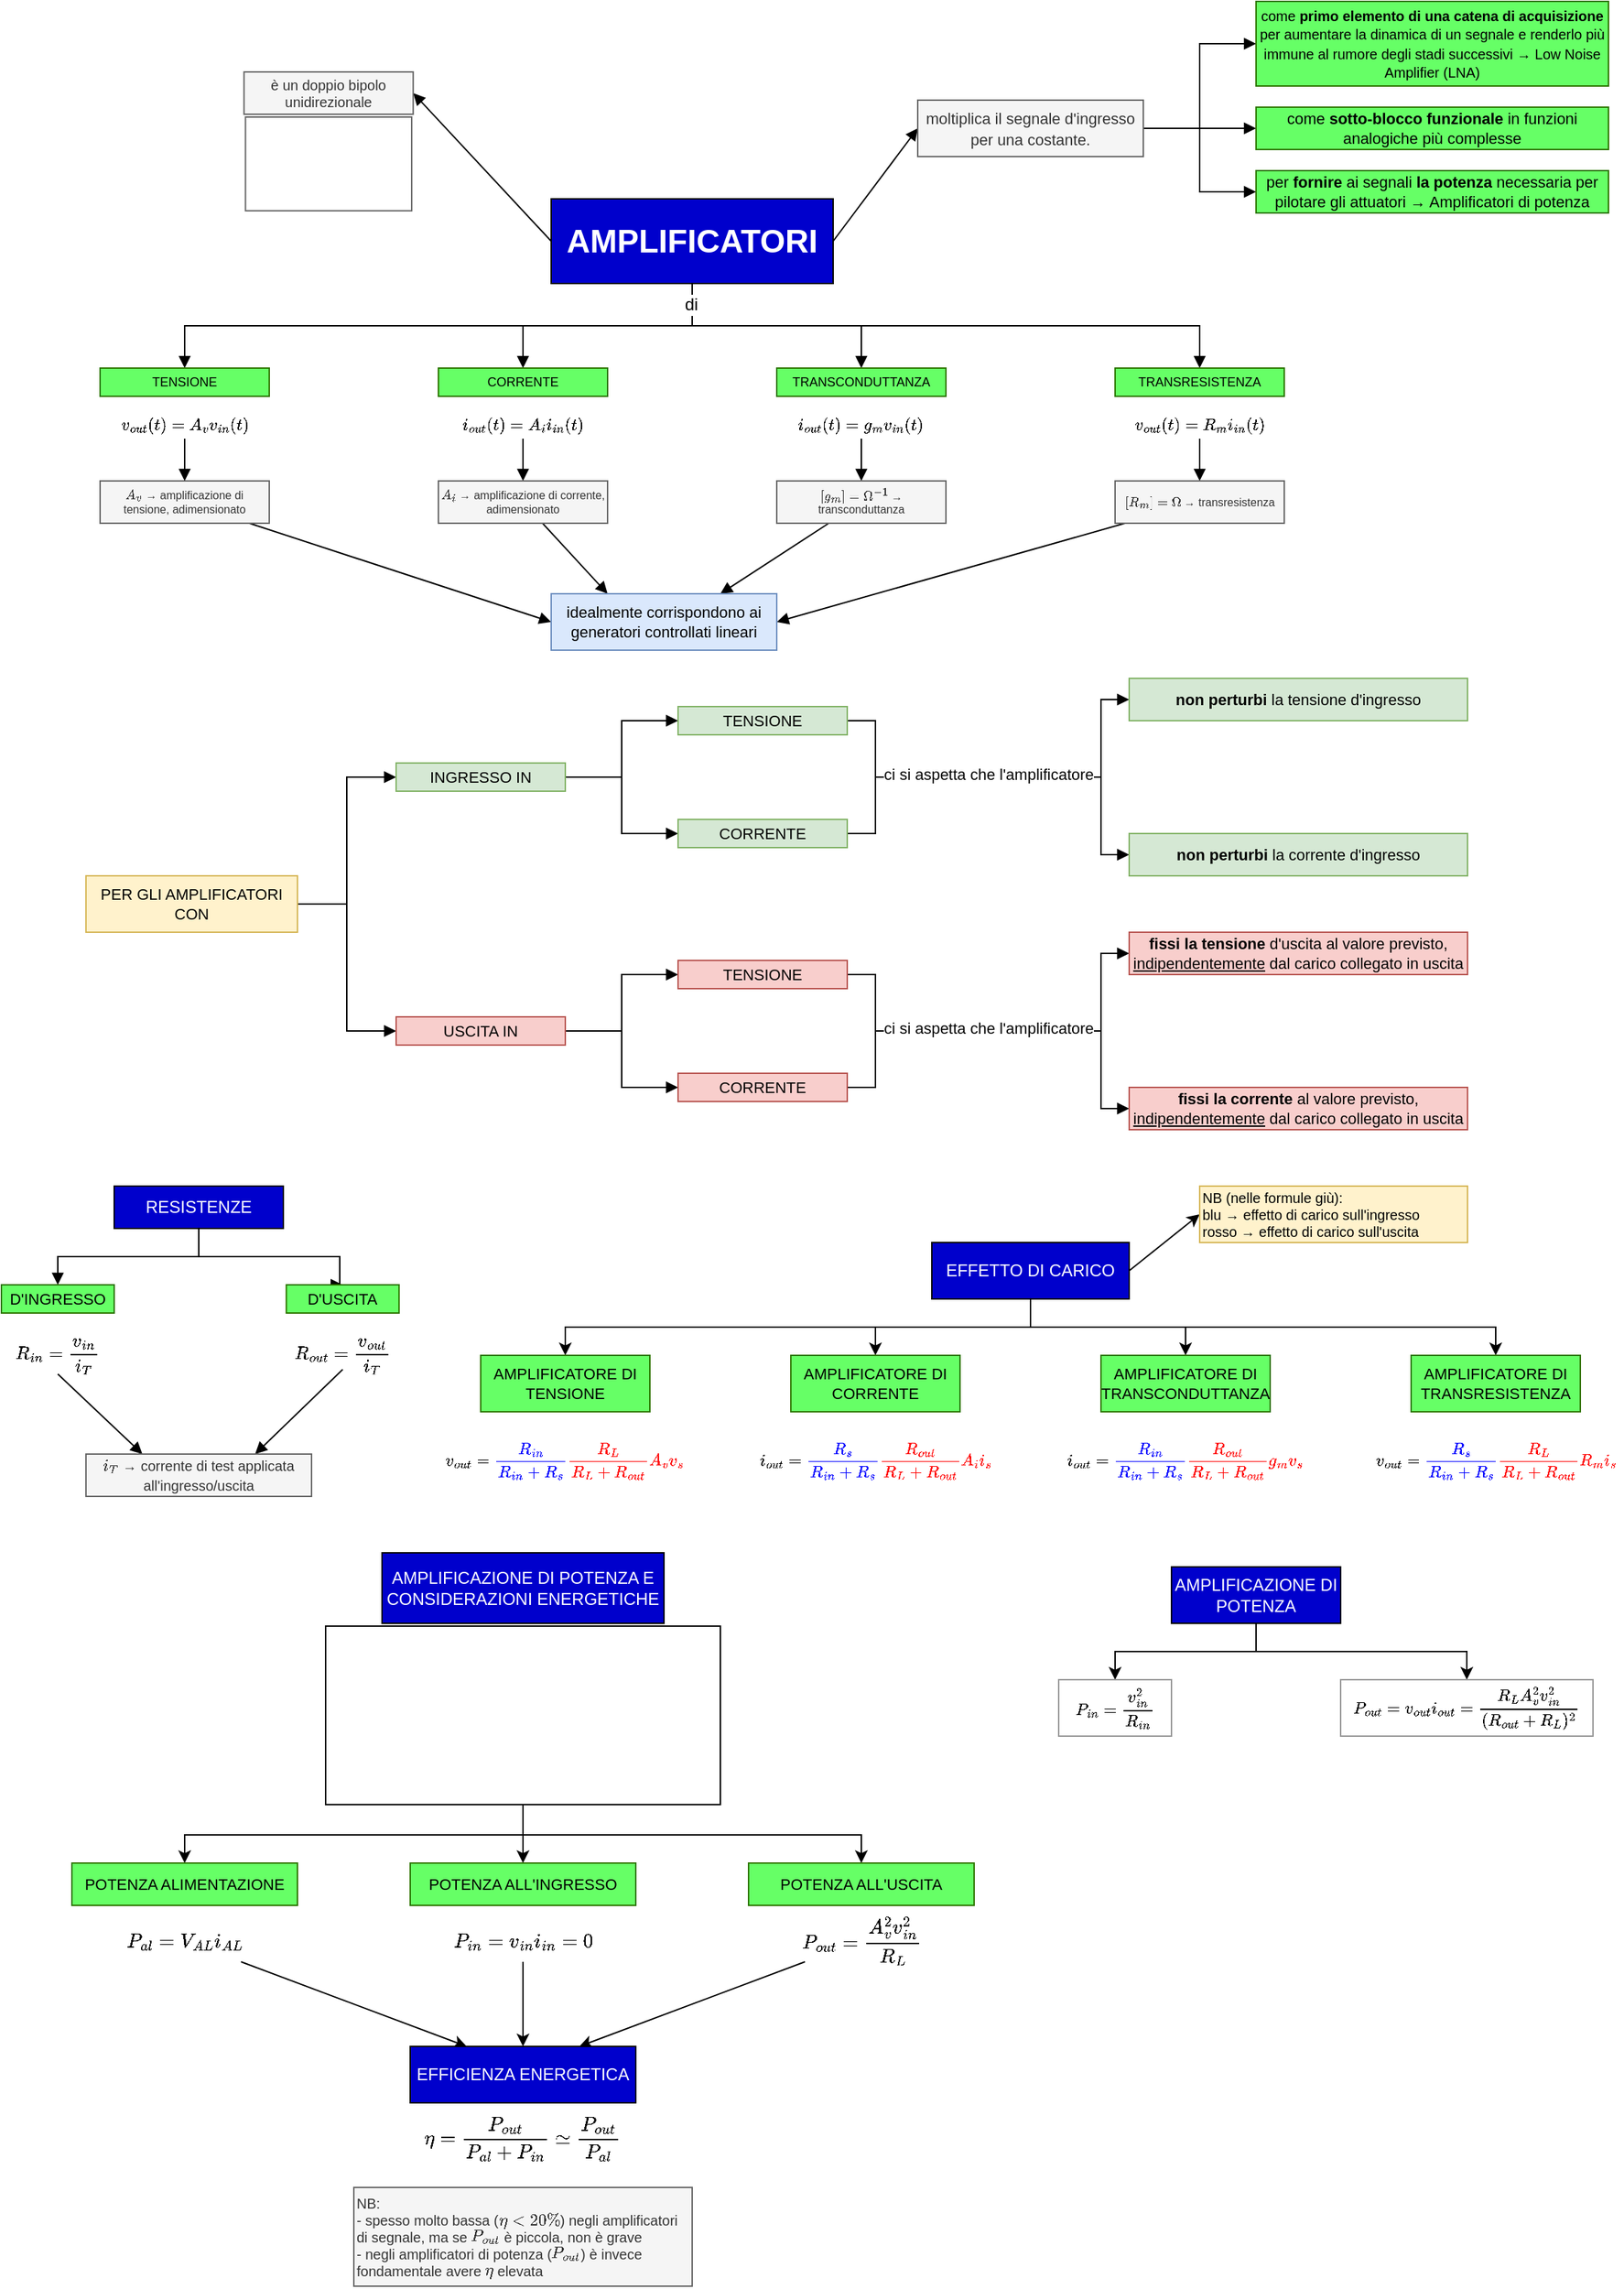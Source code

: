 <mxfile version="19.0.0" type="github">
  <diagram id="wxT67-HHqTX9DIjH9o3Z" name="Pagina-1">
    <mxGraphModel dx="563" dy="322" grid="1" gridSize="10" guides="1" tooltips="1" connect="1" arrows="1" fold="1" page="1" pageScale="1" pageWidth="1169" pageHeight="827" math="1" shadow="0">
      <root>
        <mxCell id="0" />
        <mxCell id="1" parent="0" />
        <mxCell id="j3ikcFKSS2i44kYI19ll-3" value="" style="edgeStyle=orthogonalEdgeStyle;rounded=0;orthogonalLoop=1;jettySize=auto;html=1;fontSize=23;fontColor=#FFFFFF;endArrow=block;endFill=1;" parent="1" source="j3ikcFKSS2i44kYI19ll-1" target="j3ikcFKSS2i44kYI19ll-2" edge="1">
          <mxGeometry relative="1" as="geometry">
            <Array as="points">
              <mxPoint x="500" y="240" />
              <mxPoint x="140" y="240" />
            </Array>
          </mxGeometry>
        </mxCell>
        <mxCell id="j3ikcFKSS2i44kYI19ll-7" style="edgeStyle=orthogonalEdgeStyle;rounded=0;orthogonalLoop=1;jettySize=auto;html=1;entryX=0.5;entryY=0;entryDx=0;entryDy=0;fontSize=23;fontColor=#FFFFFF;endArrow=block;endFill=1;" parent="1" source="j3ikcFKSS2i44kYI19ll-1" target="j3ikcFKSS2i44kYI19ll-4" edge="1">
          <mxGeometry relative="1" as="geometry">
            <Array as="points">
              <mxPoint x="500" y="240" />
              <mxPoint x="380" y="240" />
            </Array>
          </mxGeometry>
        </mxCell>
        <mxCell id="j3ikcFKSS2i44kYI19ll-8" style="edgeStyle=orthogonalEdgeStyle;rounded=0;orthogonalLoop=1;jettySize=auto;html=1;entryX=0.5;entryY=0;entryDx=0;entryDy=0;fontSize=23;fontColor=#FFFFFF;endArrow=block;endFill=1;" parent="1" source="j3ikcFKSS2i44kYI19ll-1" target="j3ikcFKSS2i44kYI19ll-5" edge="1">
          <mxGeometry relative="1" as="geometry">
            <Array as="points">
              <mxPoint x="500" y="240" />
              <mxPoint x="620" y="240" />
            </Array>
          </mxGeometry>
        </mxCell>
        <mxCell id="j3ikcFKSS2i44kYI19ll-9" style="edgeStyle=orthogonalEdgeStyle;rounded=0;orthogonalLoop=1;jettySize=auto;html=1;entryX=0.5;entryY=0;entryDx=0;entryDy=0;fontSize=23;fontColor=#FFFFFF;endArrow=block;endFill=1;" parent="1" target="j3ikcFKSS2i44kYI19ll-6" edge="1">
          <mxGeometry relative="1" as="geometry">
            <mxPoint x="500.0" y="202" as="sourcePoint" />
            <mxPoint x="860" y="252" as="targetPoint" />
            <Array as="points">
              <mxPoint x="500" y="240" />
              <mxPoint x="860" y="240" />
            </Array>
          </mxGeometry>
        </mxCell>
        <mxCell id="j3ikcFKSS2i44kYI19ll-11" value="di" style="edgeLabel;html=1;align=center;verticalAlign=middle;resizable=0;points=[];fontSize=12;fontColor=#000000;" parent="j3ikcFKSS2i44kYI19ll-9" vertex="1" connectable="0">
          <mxGeometry x="-0.904" y="-1" relative="1" as="geometry">
            <mxPoint y="2" as="offset" />
          </mxGeometry>
        </mxCell>
        <mxCell id="j3ikcFKSS2i44kYI19ll-15" style="rounded=0;orthogonalLoop=1;jettySize=auto;html=1;entryX=0;entryY=0.5;entryDx=0;entryDy=0;fontSize=11;fontColor=#000000;endArrow=block;endFill=1;exitX=1;exitY=0.5;exitDx=0;exitDy=0;" parent="1" source="j3ikcFKSS2i44kYI19ll-1" target="j3ikcFKSS2i44kYI19ll-14" edge="1">
          <mxGeometry relative="1" as="geometry" />
        </mxCell>
        <mxCell id="j3ikcFKSS2i44kYI19ll-24" style="rounded=0;orthogonalLoop=1;jettySize=auto;html=1;entryX=1;entryY=0.5;entryDx=0;entryDy=0;fontSize=10;fontColor=#000000;endArrow=block;endFill=1;exitX=0;exitY=0.5;exitDx=0;exitDy=0;" parent="1" source="j3ikcFKSS2i44kYI19ll-1" target="j3ikcFKSS2i44kYI19ll-22" edge="1">
          <mxGeometry relative="1" as="geometry" />
        </mxCell>
        <mxCell id="j3ikcFKSS2i44kYI19ll-1" value="&lt;font color=&quot;#FFFFFF&quot;&gt;&lt;b&gt;&lt;font style=&quot;font-size: 23px;&quot;&gt;AMPLIFICATORI&lt;/font&gt;&lt;/b&gt;&lt;/font&gt;" style="whiteSpace=wrap;html=1;fontSize=9;fillColor=#0000CC;" parent="1" vertex="1">
          <mxGeometry x="400" y="150" width="200" height="60" as="geometry" />
        </mxCell>
        <mxCell id="j3ikcFKSS2i44kYI19ll-2" value="TENSIONE" style="whiteSpace=wrap;html=1;fontSize=9;fillColor=#66FF66;strokeColor=#2D7600;" parent="1" vertex="1">
          <mxGeometry x="80" y="270" width="120" height="20" as="geometry" />
        </mxCell>
        <mxCell id="j3ikcFKSS2i44kYI19ll-4" value="CORRENTE" style="whiteSpace=wrap;html=1;fontSize=9;fillColor=#66FF66;strokeColor=#2D7600;" parent="1" vertex="1">
          <mxGeometry x="320" y="270" width="120" height="20" as="geometry" />
        </mxCell>
        <mxCell id="j3ikcFKSS2i44kYI19ll-5" value="TRANSCONDUTTANZA" style="whiteSpace=wrap;html=1;fontSize=9;fillColor=#66FF66;strokeColor=#2D7600;" parent="1" vertex="1">
          <mxGeometry x="560" y="270" width="120" height="20" as="geometry" />
        </mxCell>
        <mxCell id="j3ikcFKSS2i44kYI19ll-6" value="TRANSRESISTENZA" style="whiteSpace=wrap;html=1;fontSize=9;fillColor=#66FF66;strokeColor=#2D7600;" parent="1" vertex="1">
          <mxGeometry x="800" y="270" width="120" height="20" as="geometry" />
        </mxCell>
        <mxCell id="j3ikcFKSS2i44kYI19ll-13" value="" style="shape=image;verticalLabelPosition=bottom;labelBackgroundColor=default;verticalAlign=top;aspect=fixed;imageAspect=0;image=https://raw.githubusercontent.com/BCPTe/SETM/main/images/06/amplificatore_simbolo_andamento.png;" parent="1" vertex="1">
          <mxGeometry x="400" y="99.8" width="200" height="48.84" as="geometry" />
        </mxCell>
        <mxCell id="j3ikcFKSS2i44kYI19ll-19" style="edgeStyle=orthogonalEdgeStyle;rounded=0;orthogonalLoop=1;jettySize=auto;html=1;entryX=0;entryY=0.5;entryDx=0;entryDy=0;fontSize=10;fontColor=#000000;endArrow=block;endFill=1;" parent="1" source="j3ikcFKSS2i44kYI19ll-14" target="j3ikcFKSS2i44kYI19ll-16" edge="1">
          <mxGeometry relative="1" as="geometry" />
        </mxCell>
        <mxCell id="j3ikcFKSS2i44kYI19ll-20" style="edgeStyle=orthogonalEdgeStyle;rounded=0;orthogonalLoop=1;jettySize=auto;html=1;entryX=0;entryY=0.5;entryDx=0;entryDy=0;fontSize=10;fontColor=#000000;endArrow=block;endFill=1;" parent="1" source="j3ikcFKSS2i44kYI19ll-14" target="j3ikcFKSS2i44kYI19ll-17" edge="1">
          <mxGeometry relative="1" as="geometry" />
        </mxCell>
        <mxCell id="j3ikcFKSS2i44kYI19ll-21" style="edgeStyle=orthogonalEdgeStyle;rounded=0;orthogonalLoop=1;jettySize=auto;html=1;entryX=0;entryY=0.5;entryDx=0;entryDy=0;fontSize=10;fontColor=#000000;endArrow=block;endFill=1;" parent="1" source="j3ikcFKSS2i44kYI19ll-14" target="j3ikcFKSS2i44kYI19ll-18" edge="1">
          <mxGeometry relative="1" as="geometry" />
        </mxCell>
        <mxCell id="j3ikcFKSS2i44kYI19ll-14" value="&lt;div&gt;&lt;font style=&quot;font-size: 11px;&quot;&gt;moltiplica il segnale d&#39;ingresso per una costante.&lt;/font&gt;&lt;/div&gt;" style="whiteSpace=wrap;html=1;fontSize=12;fontColor=#333333;strokeColor=#666666;fillColor=#f5f5f5;" parent="1" vertex="1">
          <mxGeometry x="660" y="80" width="160" height="40" as="geometry" />
        </mxCell>
        <mxCell id="j3ikcFKSS2i44kYI19ll-16" value="&lt;font style=&quot;font-size: 10px;&quot;&gt;come &lt;b&gt;primo elemento di una catena di acquisizione&lt;/b&gt; per aumentare la dinamica di un segnale e renderlo più immune al rumore degli stadi successivi → Low Noise Amplifier (LNA)&lt;br&gt;&lt;/font&gt;" style="whiteSpace=wrap;html=1;fontSize=11;fontColor=#000000;strokeColor=#2D7600;fillColor=#66FF66;" parent="1" vertex="1">
          <mxGeometry x="900" y="10" width="250" height="60" as="geometry" />
        </mxCell>
        <mxCell id="j3ikcFKSS2i44kYI19ll-17" value="&lt;div&gt;come &lt;b&gt;sotto-blocco funzionale&lt;/b&gt; in funzioni analogiche più complesse&lt;/div&gt;" style="whiteSpace=wrap;html=1;fontSize=11;fontColor=#000000;strokeColor=#2D7600;fillColor=#66FF66;" parent="1" vertex="1">
          <mxGeometry x="900" y="85" width="250" height="30" as="geometry" />
        </mxCell>
        <mxCell id="j3ikcFKSS2i44kYI19ll-18" value="per &lt;b&gt;fornire &lt;/b&gt;ai segnali &lt;b&gt;la potenza&lt;/b&gt; necessaria per pilotare gli attuatori → Amplificatori di potenza" style="whiteSpace=wrap;html=1;fontSize=11;fontColor=#000000;strokeColor=#2D7600;fillColor=#66FF66;" parent="1" vertex="1">
          <mxGeometry x="900" y="130" width="250" height="30" as="geometry" />
        </mxCell>
        <mxCell id="j3ikcFKSS2i44kYI19ll-22" value="è un doppio bipolo unidirezionale" style="whiteSpace=wrap;html=1;fontSize=10;fontColor=#333333;strokeColor=#666666;fillColor=#f5f5f5;" parent="1" vertex="1">
          <mxGeometry x="182.11" y="60" width="120" height="30" as="geometry" />
        </mxCell>
        <mxCell id="j3ikcFKSS2i44kYI19ll-23" value="" style="shape=image;verticalLabelPosition=bottom;labelBackgroundColor=default;verticalAlign=top;aspect=fixed;imageAspect=0;image=https://raw.githubusercontent.com/BCPTe/SETM/main/images/06/amplificatore_simbolo_circuitale.png;imageBorder=#666666;sketch=0;" parent="1" vertex="1">
          <mxGeometry x="183.16" y="92" width="117.89" height="66.44" as="geometry" />
        </mxCell>
        <mxCell id="j3ikcFKSS2i44kYI19ll-36" style="edgeStyle=none;rounded=0;orthogonalLoop=1;jettySize=auto;html=1;entryX=0.5;entryY=0;entryDx=0;entryDy=0;fontSize=8;fontColor=#000000;endArrow=block;endFill=1;" parent="1" source="j3ikcFKSS2i44kYI19ll-27" target="j3ikcFKSS2i44kYI19ll-34" edge="1">
          <mxGeometry relative="1" as="geometry" />
        </mxCell>
        <mxCell id="j3ikcFKSS2i44kYI19ll-27" value="&lt;div style=&quot;font-size: 10px;&quot;&gt;$$v_{out}(t) = R_m i_{in}(t)$$&lt;/div&gt;" style="text;whiteSpace=wrap;html=1;fontSize=10;fontColor=#000000;verticalAlign=middle;align=center;" parent="1" vertex="1">
          <mxGeometry x="800" y="300" width="120" height="20" as="geometry" />
        </mxCell>
        <mxCell id="j3ikcFKSS2i44kYI19ll-38" style="edgeStyle=none;rounded=0;orthogonalLoop=1;jettySize=auto;html=1;entryX=0.5;entryY=0;entryDx=0;entryDy=0;fontSize=8;fontColor=#000000;endArrow=block;endFill=1;" parent="1" source="j3ikcFKSS2i44kYI19ll-28" target="j3ikcFKSS2i44kYI19ll-31" edge="1">
          <mxGeometry relative="1" as="geometry" />
        </mxCell>
        <mxCell id="j3ikcFKSS2i44kYI19ll-28" value="$$i_{out}(t) = A_i i_{in}(t)$$" style="text;whiteSpace=wrap;html=1;fontSize=10;fontColor=#000000;verticalAlign=middle;align=center;" parent="1" vertex="1">
          <mxGeometry x="320" y="300" width="120" height="20" as="geometry" />
        </mxCell>
        <mxCell id="j3ikcFKSS2i44kYI19ll-37" style="edgeStyle=none;rounded=0;orthogonalLoop=1;jettySize=auto;html=1;entryX=0.5;entryY=0;entryDx=0;entryDy=0;fontSize=8;fontColor=#000000;endArrow=block;endFill=1;" parent="1" source="j3ikcFKSS2i44kYI19ll-29" target="j3ikcFKSS2i44kYI19ll-32" edge="1">
          <mxGeometry relative="1" as="geometry" />
        </mxCell>
        <mxCell id="j3ikcFKSS2i44kYI19ll-29" value="$$i_{out}(t) = g_m v_{in}(t)$$" style="text;whiteSpace=wrap;html=1;fontSize=10;fontColor=#000000;verticalAlign=middle;align=center;" parent="1" vertex="1">
          <mxGeometry x="560" y="300" width="120" height="20" as="geometry" />
        </mxCell>
        <mxCell id="j3ikcFKSS2i44kYI19ll-41" style="edgeStyle=none;rounded=0;orthogonalLoop=1;jettySize=auto;html=1;entryX=0;entryY=0.5;entryDx=0;entryDy=0;fontSize=8;fontColor=#000000;endArrow=block;endFill=1;" parent="1" source="j3ikcFKSS2i44kYI19ll-30" target="j3ikcFKSS2i44kYI19ll-40" edge="1">
          <mxGeometry relative="1" as="geometry" />
        </mxCell>
        <mxCell id="j3ikcFKSS2i44kYI19ll-30" value="\(A_v\) → amplificazione di tensione, adimensionato" style="whiteSpace=wrap;html=1;sketch=0;fontSize=8;fontColor=#333333;strokeColor=#666666;fillColor=#f5f5f5;" parent="1" vertex="1">
          <mxGeometry x="80" y="350" width="120" height="30" as="geometry" />
        </mxCell>
        <mxCell id="j3ikcFKSS2i44kYI19ll-42" style="edgeStyle=none;rounded=0;orthogonalLoop=1;jettySize=auto;html=1;entryX=0.25;entryY=0;entryDx=0;entryDy=0;fontSize=8;fontColor=#000000;endArrow=block;endFill=1;" parent="1" source="j3ikcFKSS2i44kYI19ll-31" target="j3ikcFKSS2i44kYI19ll-40" edge="1">
          <mxGeometry relative="1" as="geometry" />
        </mxCell>
        <mxCell id="j3ikcFKSS2i44kYI19ll-31" value="\(A_i\) → amplificazione di corrente, adimensionato" style="whiteSpace=wrap;html=1;sketch=0;fontSize=8;fontColor=#333333;strokeColor=#666666;fillColor=#f5f5f5;" parent="1" vertex="1">
          <mxGeometry x="320" y="350" width="120" height="30" as="geometry" />
        </mxCell>
        <mxCell id="j3ikcFKSS2i44kYI19ll-43" style="edgeStyle=none;rounded=0;orthogonalLoop=1;jettySize=auto;html=1;fontSize=8;fontColor=#000000;endArrow=block;endFill=1;entryX=0.75;entryY=0;entryDx=0;entryDy=0;" parent="1" source="j3ikcFKSS2i44kYI19ll-32" target="j3ikcFKSS2i44kYI19ll-40" edge="1">
          <mxGeometry relative="1" as="geometry" />
        </mxCell>
        <mxCell id="j3ikcFKSS2i44kYI19ll-32" value="\([g_m] = \Omega^{-1}\) → transconduttanza" style="whiteSpace=wrap;html=1;sketch=0;fontSize=8;fontColor=#333333;strokeColor=#666666;fillColor=#f5f5f5;" parent="1" vertex="1">
          <mxGeometry x="560" y="350" width="120" height="30" as="geometry" />
        </mxCell>
        <mxCell id="j3ikcFKSS2i44kYI19ll-39" style="edgeStyle=none;rounded=0;orthogonalLoop=1;jettySize=auto;html=1;entryX=0.5;entryY=0;entryDx=0;entryDy=0;fontSize=8;fontColor=#000000;endArrow=block;endFill=1;" parent="1" source="j3ikcFKSS2i44kYI19ll-33" target="j3ikcFKSS2i44kYI19ll-30" edge="1">
          <mxGeometry relative="1" as="geometry" />
        </mxCell>
        <mxCell id="j3ikcFKSS2i44kYI19ll-33" value="&lt;div style=&quot;font-size: 10px;&quot;&gt;$$v_{out}(t) = A_v v_{in}(t)$$&lt;/div&gt;" style="text;whiteSpace=wrap;html=1;fontSize=10;fontColor=#000000;verticalAlign=middle;align=center;" parent="1" vertex="1">
          <mxGeometry x="80" y="300" width="120" height="20" as="geometry" />
        </mxCell>
        <mxCell id="j3ikcFKSS2i44kYI19ll-44" style="edgeStyle=none;rounded=0;orthogonalLoop=1;jettySize=auto;html=1;entryX=1;entryY=0.5;entryDx=0;entryDy=0;fontSize=8;fontColor=#000000;endArrow=block;endFill=1;" parent="1" source="j3ikcFKSS2i44kYI19ll-34" target="j3ikcFKSS2i44kYI19ll-40" edge="1">
          <mxGeometry relative="1" as="geometry" />
        </mxCell>
        <mxCell id="j3ikcFKSS2i44kYI19ll-34" value="\([R_m] = \Omega\) → transresistenza" style="whiteSpace=wrap;html=1;sketch=0;fontSize=8;fontColor=#333333;strokeColor=#666666;fillColor=#f5f5f5;" parent="1" vertex="1">
          <mxGeometry x="800" y="350" width="120" height="30" as="geometry" />
        </mxCell>
        <mxCell id="j3ikcFKSS2i44kYI19ll-40" value="&lt;div style=&quot;font-size: 11px;&quot;&gt;&lt;font style=&quot;font-size: 11px;&quot;&gt;idealmente corrispondono ai generatori controllati lineari&lt;/font&gt;&lt;/div&gt;" style="whiteSpace=wrap;html=1;sketch=0;fontSize=8;strokeColor=#6c8ebf;fillColor=#dae8fc;" parent="1" vertex="1">
          <mxGeometry x="400" y="430" width="160" height="40" as="geometry" />
        </mxCell>
        <mxCell id="j3ikcFKSS2i44kYI19ll-53" style="edgeStyle=orthogonalEdgeStyle;rounded=0;orthogonalLoop=1;jettySize=auto;html=1;entryX=0;entryY=0.5;entryDx=0;entryDy=0;fontSize=11;fontColor=#000000;endArrow=block;endFill=1;" parent="1" source="j3ikcFKSS2i44kYI19ll-45" target="j3ikcFKSS2i44kYI19ll-46" edge="1">
          <mxGeometry relative="1" as="geometry" />
        </mxCell>
        <mxCell id="j3ikcFKSS2i44kYI19ll-54" style="edgeStyle=orthogonalEdgeStyle;rounded=0;orthogonalLoop=1;jettySize=auto;html=1;entryX=0;entryY=0.5;entryDx=0;entryDy=0;fontSize=11;fontColor=#000000;endArrow=block;endFill=1;" parent="1" source="j3ikcFKSS2i44kYI19ll-45" target="j3ikcFKSS2i44kYI19ll-47" edge="1">
          <mxGeometry relative="1" as="geometry" />
        </mxCell>
        <mxCell id="j3ikcFKSS2i44kYI19ll-45" value="PER GLI AMPLIFICATORI CON" style="whiteSpace=wrap;html=1;sketch=0;fontSize=11;fillColor=#fff2cc;strokeColor=#d6b656;" parent="1" vertex="1">
          <mxGeometry x="70" y="630" width="150" height="40" as="geometry" />
        </mxCell>
        <mxCell id="j3ikcFKSS2i44kYI19ll-55" style="edgeStyle=orthogonalEdgeStyle;rounded=0;orthogonalLoop=1;jettySize=auto;html=1;entryX=0;entryY=0.5;entryDx=0;entryDy=0;fontSize=11;fontColor=#000000;endArrow=block;endFill=1;" parent="1" source="j3ikcFKSS2i44kYI19ll-46" target="j3ikcFKSS2i44kYI19ll-48" edge="1">
          <mxGeometry relative="1" as="geometry" />
        </mxCell>
        <mxCell id="j3ikcFKSS2i44kYI19ll-56" style="edgeStyle=orthogonalEdgeStyle;rounded=0;orthogonalLoop=1;jettySize=auto;html=1;entryX=0;entryY=0.5;entryDx=0;entryDy=0;fontSize=11;fontColor=#000000;endArrow=block;endFill=1;" parent="1" source="j3ikcFKSS2i44kYI19ll-46" target="j3ikcFKSS2i44kYI19ll-49" edge="1">
          <mxGeometry relative="1" as="geometry" />
        </mxCell>
        <mxCell id="j3ikcFKSS2i44kYI19ll-46" value="INGRESSO IN" style="whiteSpace=wrap;html=1;sketch=0;fontSize=11;strokeColor=#82b366;fillColor=#d5e8d4;" parent="1" vertex="1">
          <mxGeometry x="290" y="550" width="120" height="20" as="geometry" />
        </mxCell>
        <mxCell id="j3ikcFKSS2i44kYI19ll-57" style="edgeStyle=orthogonalEdgeStyle;rounded=0;orthogonalLoop=1;jettySize=auto;html=1;entryX=0;entryY=0.5;entryDx=0;entryDy=0;fontSize=11;fontColor=#000000;endArrow=block;endFill=1;" parent="1" source="j3ikcFKSS2i44kYI19ll-47" target="j3ikcFKSS2i44kYI19ll-50" edge="1">
          <mxGeometry relative="1" as="geometry" />
        </mxCell>
        <mxCell id="j3ikcFKSS2i44kYI19ll-58" style="edgeStyle=orthogonalEdgeStyle;rounded=0;orthogonalLoop=1;jettySize=auto;html=1;entryX=0;entryY=0.5;entryDx=0;entryDy=0;fontSize=11;fontColor=#000000;endArrow=block;endFill=1;" parent="1" source="j3ikcFKSS2i44kYI19ll-47" target="j3ikcFKSS2i44kYI19ll-51" edge="1">
          <mxGeometry relative="1" as="geometry" />
        </mxCell>
        <mxCell id="j3ikcFKSS2i44kYI19ll-47" value="USCITA IN" style="whiteSpace=wrap;html=1;sketch=0;fontSize=11;strokeColor=#b85450;fillColor=#f8cecc;" parent="1" vertex="1">
          <mxGeometry x="290" y="730" width="120" height="20" as="geometry" />
        </mxCell>
        <mxCell id="j3ikcFKSS2i44kYI19ll-62" style="edgeStyle=orthogonalEdgeStyle;rounded=0;orthogonalLoop=1;jettySize=auto;html=1;entryX=0;entryY=0.5;entryDx=0;entryDy=0;fontSize=11;fontColor=#000000;endArrow=block;endFill=1;" parent="1" source="j3ikcFKSS2i44kYI19ll-48" target="j3ikcFKSS2i44kYI19ll-60" edge="1">
          <mxGeometry relative="1" as="geometry">
            <Array as="points">
              <mxPoint x="630" y="520" />
              <mxPoint x="630" y="560" />
              <mxPoint x="790" y="560" />
              <mxPoint x="790" y="505" />
            </Array>
          </mxGeometry>
        </mxCell>
        <mxCell id="j3ikcFKSS2i44kYI19ll-48" value="&lt;div&gt;TENSIONE&lt;/div&gt;" style="whiteSpace=wrap;html=1;sketch=0;fontSize=11;strokeColor=#82b366;fillColor=#d5e8d4;" parent="1" vertex="1">
          <mxGeometry x="490" y="510" width="120" height="20" as="geometry" />
        </mxCell>
        <mxCell id="j3ikcFKSS2i44kYI19ll-63" style="edgeStyle=orthogonalEdgeStyle;rounded=0;orthogonalLoop=1;jettySize=auto;html=1;entryX=0;entryY=0.5;entryDx=0;entryDy=0;fontSize=11;fontColor=#000000;endArrow=block;endFill=1;" parent="1" source="j3ikcFKSS2i44kYI19ll-49" target="j3ikcFKSS2i44kYI19ll-61" edge="1">
          <mxGeometry relative="1" as="geometry">
            <Array as="points">
              <mxPoint x="630" y="600" />
              <mxPoint x="630" y="560" />
              <mxPoint x="790" y="560" />
              <mxPoint x="790" y="615" />
            </Array>
          </mxGeometry>
        </mxCell>
        <mxCell id="j3ikcFKSS2i44kYI19ll-64" value="ci si aspetta che l&#39;amplificatore" style="edgeLabel;html=1;align=center;verticalAlign=middle;resizable=0;points=[];fontSize=11;fontColor=#000000;" parent="j3ikcFKSS2i44kYI19ll-63" vertex="1" connectable="0">
          <mxGeometry x="-0.379" y="-1" relative="1" as="geometry">
            <mxPoint x="48" y="-3" as="offset" />
          </mxGeometry>
        </mxCell>
        <mxCell id="j3ikcFKSS2i44kYI19ll-49" value="CORRENTE" style="whiteSpace=wrap;html=1;sketch=0;fontSize=11;strokeColor=#82b366;fillColor=#d5e8d4;" parent="1" vertex="1">
          <mxGeometry x="490" y="590" width="120" height="20" as="geometry" />
        </mxCell>
        <mxCell id="j3ikcFKSS2i44kYI19ll-67" style="edgeStyle=orthogonalEdgeStyle;rounded=0;orthogonalLoop=1;jettySize=auto;html=1;entryX=0;entryY=0.5;entryDx=0;entryDy=0;fontSize=11;fontColor=#000000;endArrow=block;endFill=1;" parent="1" source="j3ikcFKSS2i44kYI19ll-50" target="j3ikcFKSS2i44kYI19ll-65" edge="1">
          <mxGeometry relative="1" as="geometry">
            <Array as="points">
              <mxPoint x="630" y="700" />
              <mxPoint x="630" y="740" />
              <mxPoint x="790" y="740" />
            </Array>
          </mxGeometry>
        </mxCell>
        <mxCell id="j3ikcFKSS2i44kYI19ll-50" value="TENSIONE" style="whiteSpace=wrap;html=1;sketch=0;fontSize=11;strokeColor=#b85450;fillColor=#f8cecc;" parent="1" vertex="1">
          <mxGeometry x="490" y="690" width="120" height="20" as="geometry" />
        </mxCell>
        <mxCell id="j3ikcFKSS2i44kYI19ll-68" style="edgeStyle=orthogonalEdgeStyle;rounded=0;orthogonalLoop=1;jettySize=auto;html=1;entryX=0;entryY=0.5;entryDx=0;entryDy=0;fontSize=11;fontColor=#000000;endArrow=block;endFill=1;" parent="1" source="j3ikcFKSS2i44kYI19ll-51" target="j3ikcFKSS2i44kYI19ll-66" edge="1">
          <mxGeometry relative="1" as="geometry">
            <Array as="points">
              <mxPoint x="630" y="780" />
              <mxPoint x="630" y="740" />
              <mxPoint x="790" y="740" />
              <mxPoint x="790" y="795" />
            </Array>
          </mxGeometry>
        </mxCell>
        <mxCell id="j3ikcFKSS2i44kYI19ll-69" value="ci si aspetta che l&#39;amplificatore" style="edgeLabel;html=1;align=center;verticalAlign=middle;resizable=0;points=[];fontSize=11;fontColor=#000000;" parent="j3ikcFKSS2i44kYI19ll-68" vertex="1" connectable="0">
          <mxGeometry x="-0.161" y="-2" relative="1" as="geometry">
            <mxPoint x="16" y="-4" as="offset" />
          </mxGeometry>
        </mxCell>
        <mxCell id="j3ikcFKSS2i44kYI19ll-51" value="CORRENTE" style="whiteSpace=wrap;html=1;sketch=0;fontSize=11;strokeColor=#b85450;fillColor=#f8cecc;" parent="1" vertex="1">
          <mxGeometry x="490" y="770" width="120" height="20" as="geometry" />
        </mxCell>
        <mxCell id="j3ikcFKSS2i44kYI19ll-60" value="&lt;b&gt;non perturbi&lt;/b&gt; la tensione d&#39;ingresso" style="whiteSpace=wrap;html=1;sketch=0;fontSize=11;strokeColor=#82b366;fillColor=#d5e8d4;" parent="1" vertex="1">
          <mxGeometry x="810" y="490" width="240" height="30" as="geometry" />
        </mxCell>
        <mxCell id="j3ikcFKSS2i44kYI19ll-61" value="&lt;b&gt;non perturbi&lt;/b&gt; la corrente d&#39;ingresso" style="whiteSpace=wrap;html=1;sketch=0;fontSize=11;strokeColor=#82b366;fillColor=#d5e8d4;" parent="1" vertex="1">
          <mxGeometry x="810" y="600" width="240" height="30" as="geometry" />
        </mxCell>
        <mxCell id="j3ikcFKSS2i44kYI19ll-65" value="&lt;b&gt;fissi la tensione&lt;/b&gt; d&#39;uscita al valore previsto, &lt;u&gt;indipendentemente&lt;/u&gt; dal carico collegato in uscita" style="whiteSpace=wrap;html=1;sketch=0;fontSize=11;strokeColor=#b85450;fillColor=#f8cecc;" parent="1" vertex="1">
          <mxGeometry x="810" y="670" width="240" height="30" as="geometry" />
        </mxCell>
        <mxCell id="j3ikcFKSS2i44kYI19ll-66" value="&lt;b&gt;fissi la corrente&lt;/b&gt; al valore previsto, &lt;u&gt;indipendentemente&lt;/u&gt; dal carico collegato in uscita" style="whiteSpace=wrap;html=1;sketch=0;fontSize=11;strokeColor=#b85450;fillColor=#f8cecc;" parent="1" vertex="1">
          <mxGeometry x="810" y="780" width="240" height="30" as="geometry" />
        </mxCell>
        <mxCell id="j3ikcFKSS2i44kYI19ll-76" style="edgeStyle=orthogonalEdgeStyle;rounded=0;orthogonalLoop=1;jettySize=auto;html=1;entryX=0.5;entryY=0;entryDx=0;entryDy=0;fontSize=11;fontColor=#000000;endArrow=block;endFill=1;" parent="1" source="j3ikcFKSS2i44kYI19ll-70" target="j3ikcFKSS2i44kYI19ll-72" edge="1">
          <mxGeometry relative="1" as="geometry">
            <Array as="points">
              <mxPoint x="150" y="900" />
              <mxPoint x="50" y="900" />
            </Array>
          </mxGeometry>
        </mxCell>
        <mxCell id="j3ikcFKSS2i44kYI19ll-77" style="edgeStyle=orthogonalEdgeStyle;rounded=0;orthogonalLoop=1;jettySize=auto;html=1;entryX=0.5;entryY=0;entryDx=0;entryDy=0;fontSize=11;fontColor=#000000;endArrow=block;endFill=1;" parent="1" source="j3ikcFKSS2i44kYI19ll-70" target="j3ikcFKSS2i44kYI19ll-73" edge="1">
          <mxGeometry relative="1" as="geometry">
            <Array as="points">
              <mxPoint x="150" y="900" />
              <mxPoint x="250" y="900" />
              <mxPoint x="250" y="920" />
            </Array>
          </mxGeometry>
        </mxCell>
        <mxCell id="j3ikcFKSS2i44kYI19ll-70" value="&lt;font style=&quot;font-size: 12px;&quot;&gt;RESISTENZE&lt;/font&gt;" style="whiteSpace=wrap;html=1;sketch=0;fontSize=9;fontColor=#FFFFFF;strokeColor=default;fillColor=#0000CC;" parent="1" vertex="1">
          <mxGeometry x="90" y="850" width="120" height="30" as="geometry" />
        </mxCell>
        <mxCell id="j3ikcFKSS2i44kYI19ll-72" value="D&#39;INGRESSO" style="whiteSpace=wrap;html=1;sketch=0;fontSize=11;fontColor=#000000;strokeColor=#2D7600;fillColor=#66FF66;" parent="1" vertex="1">
          <mxGeometry x="10" y="920" width="80" height="20" as="geometry" />
        </mxCell>
        <mxCell id="j3ikcFKSS2i44kYI19ll-73" value="D&#39;USCITA" style="whiteSpace=wrap;html=1;sketch=0;fontSize=11;fontColor=#000000;strokeColor=#2D7600;fillColor=#66FF66;" parent="1" vertex="1">
          <mxGeometry x="212.11" y="920" width="80" height="20" as="geometry" />
        </mxCell>
        <mxCell id="j3ikcFKSS2i44kYI19ll-82" style="rounded=0;orthogonalLoop=1;jettySize=auto;html=1;entryX=0.25;entryY=0;entryDx=0;entryDy=0;fontSize=10;fontColor=#000000;endArrow=block;endFill=1;exitX=0.5;exitY=1.16;exitDx=0;exitDy=0;exitPerimeter=0;" parent="1" source="j3ikcFKSS2i44kYI19ll-79" target="j3ikcFKSS2i44kYI19ll-81" edge="1">
          <mxGeometry relative="1" as="geometry" />
        </mxCell>
        <mxCell id="j3ikcFKSS2i44kYI19ll-79" value="$$R_{in} = \frac{v_{in}}{i_T}$$" style="text;whiteSpace=wrap;html=1;fontSize=11;fontColor=#000000;verticalAlign=middle;align=center;strokeColor=none;spacing=2;labelBorderColor=none;" parent="1" vertex="1">
          <mxGeometry x="10" y="960" width="80" height="20" as="geometry" />
        </mxCell>
        <mxCell id="j3ikcFKSS2i44kYI19ll-83" style="rounded=0;orthogonalLoop=1;jettySize=auto;html=1;fontSize=10;fontColor=#000000;endArrow=block;endFill=1;exitX=0.5;exitY=1;exitDx=0;exitDy=0;entryX=0.75;entryY=0;entryDx=0;entryDy=0;" parent="1" source="j3ikcFKSS2i44kYI19ll-80" target="j3ikcFKSS2i44kYI19ll-81" edge="1">
          <mxGeometry relative="1" as="geometry">
            <mxPoint x="150" y="1040" as="targetPoint" />
          </mxGeometry>
        </mxCell>
        <mxCell id="j3ikcFKSS2i44kYI19ll-80" value="$$R_{out} = \frac{v_{out}}{i_T}$$" style="text;whiteSpace=wrap;html=1;fontSize=11;fontColor=#000000;verticalAlign=middle;align=center;strokeColor=none;spacing=2;labelBorderColor=none;" parent="1" vertex="1">
          <mxGeometry x="212.11" y="960" width="80" height="20" as="geometry" />
        </mxCell>
        <mxCell id="j3ikcFKSS2i44kYI19ll-81" value="&lt;font style=&quot;font-size: 10px;&quot;&gt;\(i_T\) → corrente di test applicata all&#39;ingresso/uscita&lt;/font&gt;" style="whiteSpace=wrap;html=1;sketch=0;fontSize=11;fontColor=#333333;strokeColor=#666666;fillColor=#f5f5f5;" parent="1" vertex="1">
          <mxGeometry x="70" y="1040" width="160" height="30" as="geometry" />
        </mxCell>
        <mxCell id="mamlLjxaLS5aXIm2oJee-8" style="edgeStyle=orthogonalEdgeStyle;rounded=0;orthogonalLoop=1;jettySize=auto;html=1;entryX=0.5;entryY=0;entryDx=0;entryDy=0;fontSize=12;" edge="1" parent="1" source="mamlLjxaLS5aXIm2oJee-2" target="mamlLjxaLS5aXIm2oJee-5">
          <mxGeometry relative="1" as="geometry" />
        </mxCell>
        <mxCell id="mamlLjxaLS5aXIm2oJee-9" style="edgeStyle=orthogonalEdgeStyle;rounded=0;orthogonalLoop=1;jettySize=auto;html=1;entryX=0.5;entryY=0;entryDx=0;entryDy=0;fontSize=12;" edge="1" parent="1" source="mamlLjxaLS5aXIm2oJee-2" target="mamlLjxaLS5aXIm2oJee-4">
          <mxGeometry relative="1" as="geometry">
            <Array as="points">
              <mxPoint x="740" y="950" />
              <mxPoint x="410" y="950" />
            </Array>
          </mxGeometry>
        </mxCell>
        <mxCell id="mamlLjxaLS5aXIm2oJee-10" style="edgeStyle=orthogonalEdgeStyle;rounded=0;orthogonalLoop=1;jettySize=auto;html=1;entryX=0.5;entryY=0;entryDx=0;entryDy=0;fontSize=12;" edge="1" parent="1" source="mamlLjxaLS5aXIm2oJee-2" target="mamlLjxaLS5aXIm2oJee-6">
          <mxGeometry relative="1" as="geometry" />
        </mxCell>
        <mxCell id="mamlLjxaLS5aXIm2oJee-11" style="edgeStyle=orthogonalEdgeStyle;rounded=0;orthogonalLoop=1;jettySize=auto;html=1;entryX=0.5;entryY=0;entryDx=0;entryDy=0;fontSize=12;" edge="1" parent="1" source="mamlLjxaLS5aXIm2oJee-2" target="mamlLjxaLS5aXIm2oJee-7">
          <mxGeometry relative="1" as="geometry">
            <Array as="points">
              <mxPoint x="740" y="950" />
              <mxPoint x="1070" y="950" />
            </Array>
          </mxGeometry>
        </mxCell>
        <mxCell id="mamlLjxaLS5aXIm2oJee-23" style="edgeStyle=none;rounded=0;orthogonalLoop=1;jettySize=auto;html=1;entryX=0;entryY=0.5;entryDx=0;entryDy=0;fontSize=10;exitX=1;exitY=0.5;exitDx=0;exitDy=0;" edge="1" parent="1" source="mamlLjxaLS5aXIm2oJee-2" target="mamlLjxaLS5aXIm2oJee-22">
          <mxGeometry relative="1" as="geometry" />
        </mxCell>
        <mxCell id="mamlLjxaLS5aXIm2oJee-2" value="&lt;font style=&quot;font-size: 12px;&quot;&gt;EFFETTO DI CARICO&lt;/font&gt;" style="whiteSpace=wrap;html=1;fontSize=9;fillColor=#0000CC;fontColor=#FFFFFF;sketch=0;" vertex="1" parent="1">
          <mxGeometry x="670" y="890" width="140" height="40" as="geometry" />
        </mxCell>
        <mxCell id="mamlLjxaLS5aXIm2oJee-4" value="&lt;div&gt;AMPLIFICATORE DI&lt;/div&gt;&lt;div&gt;TENSIONE&lt;/div&gt;" style="whiteSpace=wrap;html=1;fontSize=11;fillColor=#66FF66;strokeColor=#2D7600;fontColor=#000000;sketch=0;" vertex="1" parent="1">
          <mxGeometry x="350" y="970" width="120" height="40" as="geometry" />
        </mxCell>
        <mxCell id="mamlLjxaLS5aXIm2oJee-5" value="&lt;div&gt;AMPLIFICATORE DI&lt;/div&gt;&lt;div&gt;CORRENTE&lt;br&gt;&lt;/div&gt;" style="whiteSpace=wrap;html=1;fontSize=11;fillColor=#66FF66;strokeColor=#2D7600;fontColor=#000000;sketch=0;" vertex="1" parent="1">
          <mxGeometry x="570" y="970" width="120" height="40" as="geometry" />
        </mxCell>
        <mxCell id="mamlLjxaLS5aXIm2oJee-6" value="&lt;div&gt;AMPLIFICATORE DI&lt;/div&gt;&lt;div&gt;TRANSCONDUTTANZA&lt;br&gt;&lt;/div&gt;" style="whiteSpace=wrap;html=1;fontSize=11;fillColor=#66FF66;strokeColor=#2D7600;fontColor=#000000;sketch=0;" vertex="1" parent="1">
          <mxGeometry x="790" y="970" width="120" height="40" as="geometry" />
        </mxCell>
        <mxCell id="mamlLjxaLS5aXIm2oJee-7" value="&lt;div&gt;AMPLIFICATORE DI&lt;/div&gt;&lt;div&gt;TRANSRESISTENZA&lt;br&gt;&lt;/div&gt;" style="whiteSpace=wrap;html=1;fontSize=11;fillColor=#66FF66;strokeColor=#2D7600;fontColor=#000000;sketch=0;" vertex="1" parent="1">
          <mxGeometry x="1010" y="970" width="120" height="40" as="geometry" />
        </mxCell>
        <mxCell id="mamlLjxaLS5aXIm2oJee-13" value="&lt;div style=&quot;font-size: 10px;&quot; align=&quot;center&quot;&gt;$$v_{out} = \color{blue}{ \frac{R_{in}}{R_{in}+R_s} } \color{red}{ \frac{R_L}{R_L+R_{out}} } A_v v_s$$&lt;/div&gt;" style="text;whiteSpace=wrap;html=1;fontSize=10;align=center;verticalAlign=middle;" vertex="1" parent="1">
          <mxGeometry x="320" y="1030" width="180" height="30" as="geometry" />
        </mxCell>
        <mxCell id="mamlLjxaLS5aXIm2oJee-14" value="&lt;div style=&quot;font-size: 10px;&quot; align=&quot;center&quot;&gt;$$i_{out} = \color{blue}{ \frac{R_s}{R_{in}+R_s} } \color{red}{ \frac{R_{out}}{R_L+R_{out}} } A_i i_s$$&lt;/div&gt;" style="text;whiteSpace=wrap;html=1;fontSize=10;align=center;verticalAlign=middle;" vertex="1" parent="1">
          <mxGeometry x="540" y="1030" width="180" height="30" as="geometry" />
        </mxCell>
        <mxCell id="mamlLjxaLS5aXIm2oJee-16" value="&lt;div style=&quot;font-size: 10px;&quot; align=&quot;center&quot;&gt;$$i_{out} = \color{blue}{ \frac{R_{in}}{R_{in}+R_s} } \color{red}{ \frac{R_{out}}{R_L+R_{out}} } g_m v_s$$&lt;/div&gt;" style="text;whiteSpace=wrap;html=1;fontSize=10;align=center;verticalAlign=middle;" vertex="1" parent="1">
          <mxGeometry x="760" y="1030" width="180" height="30" as="geometry" />
        </mxCell>
        <mxCell id="mamlLjxaLS5aXIm2oJee-17" value="&lt;div style=&quot;font-size: 10px;&quot; align=&quot;center&quot;&gt;$$v_{out} = \color{blue}{ \frac{R_s}{R_{in}+R_s} } \color{red}{ \frac{R_L}{R_L+R_{out}} } R_m i_s$$&lt;/div&gt;" style="text;whiteSpace=wrap;html=1;fontSize=10;align=center;verticalAlign=middle;" vertex="1" parent="1">
          <mxGeometry x="980" y="1030" width="180" height="30" as="geometry" />
        </mxCell>
        <mxCell id="mamlLjxaLS5aXIm2oJee-22" value="&lt;div align=&quot;left&quot;&gt;NB (nelle formule giù):&lt;/div&gt;&lt;div align=&quot;left&quot;&gt;blu → effetto di carico sull&#39;ingresso&lt;/div&gt;&lt;div align=&quot;left&quot;&gt;rosso → effetto di carico sull&#39;uscita&lt;br&gt;&lt;/div&gt;" style="whiteSpace=wrap;html=1;fontSize=10;align=left;fillColor=#fff2cc;strokeColor=#d6b656;verticalAlign=middle;" vertex="1" parent="1">
          <mxGeometry x="860" y="850" width="190" height="40" as="geometry" />
        </mxCell>
        <mxCell id="mamlLjxaLS5aXIm2oJee-24" value="&lt;font style=&quot;font-size: 12px;&quot;&gt;AMPLIFICAZIONE DI POTENZA E CONSIDERAZIONI ENERGETICHE&lt;/font&gt;" style="whiteSpace=wrap;html=1;fontSize=9;fillColor=#0000CC;fontColor=#FFFFFF;sketch=0;" vertex="1" parent="1">
          <mxGeometry x="280" y="1110" width="200" height="50" as="geometry" />
        </mxCell>
        <mxCell id="mamlLjxaLS5aXIm2oJee-34" style="edgeStyle=orthogonalEdgeStyle;rounded=0;orthogonalLoop=1;jettySize=auto;html=1;entryX=0.5;entryY=0;entryDx=0;entryDy=0;fontSize=12;" edge="1" parent="1" source="mamlLjxaLS5aXIm2oJee-25" target="mamlLjxaLS5aXIm2oJee-26">
          <mxGeometry relative="1" as="geometry">
            <Array as="points">
              <mxPoint x="380" y="1310" />
              <mxPoint x="140" y="1310" />
            </Array>
          </mxGeometry>
        </mxCell>
        <mxCell id="mamlLjxaLS5aXIm2oJee-35" style="edgeStyle=orthogonalEdgeStyle;rounded=0;orthogonalLoop=1;jettySize=auto;html=1;entryX=0.5;entryY=0;entryDx=0;entryDy=0;fontSize=12;" edge="1" parent="1" source="mamlLjxaLS5aXIm2oJee-25" target="mamlLjxaLS5aXIm2oJee-28">
          <mxGeometry relative="1" as="geometry" />
        </mxCell>
        <mxCell id="mamlLjxaLS5aXIm2oJee-36" style="edgeStyle=orthogonalEdgeStyle;rounded=0;orthogonalLoop=1;jettySize=auto;html=1;entryX=0.5;entryY=0;entryDx=0;entryDy=0;fontSize=12;" edge="1" parent="1" source="mamlLjxaLS5aXIm2oJee-25" target="mamlLjxaLS5aXIm2oJee-27">
          <mxGeometry relative="1" as="geometry">
            <Array as="points">
              <mxPoint x="380" y="1310" />
              <mxPoint x="620" y="1310" />
            </Array>
          </mxGeometry>
        </mxCell>
        <mxCell id="mamlLjxaLS5aXIm2oJee-25" value="" style="shape=image;verticalLabelPosition=bottom;labelBackgroundColor=default;verticalAlign=top;aspect=fixed;imageAspect=0;image=https://raw.githubusercontent.com/BCPTe/SETM/main/images/06/amplificatore_circuito_alimentazione.png;imageBorder=default;" vertex="1" parent="1">
          <mxGeometry x="240" y="1162" width="280" height="126.54" as="geometry" />
        </mxCell>
        <mxCell id="mamlLjxaLS5aXIm2oJee-26" value="POTENZA ALIMENTAZIONE" style="whiteSpace=wrap;html=1;fontSize=11;fillColor=#66FF66;strokeColor=#2D7600;fontColor=#000000;sketch=0;" vertex="1" parent="1">
          <mxGeometry x="60" y="1330" width="160" height="30" as="geometry" />
        </mxCell>
        <mxCell id="mamlLjxaLS5aXIm2oJee-27" value="POTENZA ALL&#39;USCITA" style="whiteSpace=wrap;html=1;fontSize=11;fillColor=#66FF66;strokeColor=#2D7600;fontColor=#000000;sketch=0;" vertex="1" parent="1">
          <mxGeometry x="540" y="1330" width="160" height="30" as="geometry" />
        </mxCell>
        <mxCell id="mamlLjxaLS5aXIm2oJee-28" value="POTENZA ALL&#39;INGRESSO" style="whiteSpace=wrap;html=1;fontSize=11;fillColor=#66FF66;strokeColor=#2D7600;fontColor=#000000;sketch=0;" vertex="1" parent="1">
          <mxGeometry x="300" y="1330" width="160" height="30" as="geometry" />
        </mxCell>
        <mxCell id="mamlLjxaLS5aXIm2oJee-38" style="rounded=0;orthogonalLoop=1;jettySize=auto;html=1;entryX=0.25;entryY=0;entryDx=0;entryDy=0;fontSize=12;" edge="1" parent="1" source="mamlLjxaLS5aXIm2oJee-30" target="mamlLjxaLS5aXIm2oJee-37">
          <mxGeometry relative="1" as="geometry" />
        </mxCell>
        <mxCell id="mamlLjxaLS5aXIm2oJee-30" value="$$P_{al} = V_{AL}i_{AL}$$" style="text;whiteSpace=wrap;html=1;fontSize=12;verticalAlign=middle;align=center;" vertex="1" parent="1">
          <mxGeometry x="60" y="1370" width="160" height="30" as="geometry" />
        </mxCell>
        <mxCell id="mamlLjxaLS5aXIm2oJee-39" style="edgeStyle=none;rounded=0;orthogonalLoop=1;jettySize=auto;html=1;entryX=0.5;entryY=0;entryDx=0;entryDy=0;fontSize=12;" edge="1" parent="1" source="mamlLjxaLS5aXIm2oJee-31" target="mamlLjxaLS5aXIm2oJee-37">
          <mxGeometry relative="1" as="geometry" />
        </mxCell>
        <mxCell id="mamlLjxaLS5aXIm2oJee-31" value="$$P_{in} = v_{in}i_{in} = 0$$" style="text;whiteSpace=wrap;html=1;fontSize=12;verticalAlign=middle;align=center;" vertex="1" parent="1">
          <mxGeometry x="300" y="1370" width="160" height="30" as="geometry" />
        </mxCell>
        <mxCell id="mamlLjxaLS5aXIm2oJee-40" style="edgeStyle=none;rounded=0;orthogonalLoop=1;jettySize=auto;html=1;entryX=0.75;entryY=0;entryDx=0;entryDy=0;fontSize=12;" edge="1" parent="1" source="mamlLjxaLS5aXIm2oJee-32" target="mamlLjxaLS5aXIm2oJee-37">
          <mxGeometry relative="1" as="geometry" />
        </mxCell>
        <mxCell id="mamlLjxaLS5aXIm2oJee-32" value="$$P_{out} = \frac{A_v^2v_{in}^2}{R_L}$$" style="text;whiteSpace=wrap;html=1;fontSize=12;verticalAlign=middle;align=center;" vertex="1" parent="1">
          <mxGeometry x="540" y="1370" width="160" height="30" as="geometry" />
        </mxCell>
        <mxCell id="mamlLjxaLS5aXIm2oJee-37" value="&lt;font style=&quot;font-size: 12px;&quot;&gt;EFFICIENZA ENERGETICA&lt;/font&gt;" style="whiteSpace=wrap;html=1;fontSize=9;fillColor=#0000CC;fontColor=#FFFFFF;sketch=0;" vertex="1" parent="1">
          <mxGeometry x="300" y="1460" width="160" height="40" as="geometry" />
        </mxCell>
        <mxCell id="mamlLjxaLS5aXIm2oJee-41" value="$$\eta = \frac{P_{out}}{P_{al}+P_{in}} \simeq \frac{P_{out}}{P_{al}}$$" style="text;whiteSpace=wrap;html=1;fontSize=12;verticalAlign=middle;align=center;" vertex="1" parent="1">
          <mxGeometry x="300" y="1510" width="160" height="30" as="geometry" />
        </mxCell>
        <mxCell id="mamlLjxaLS5aXIm2oJee-42" value="&lt;div style=&quot;font-size: 10px;&quot; align=&quot;left&quot;&gt;&lt;font style=&quot;font-size: 10px;&quot;&gt;NB:&lt;/font&gt;&lt;/div&gt;&lt;div style=&quot;font-size: 10px;&quot; align=&quot;left&quot;&gt;&lt;font style=&quot;font-size: 10px;&quot;&gt;- spesso molto bassa (\(\eta&amp;lt;20\%\)) negli amplificatori di segnale, ma se \(P_{out}\) è piccola, non è grave&lt;/font&gt;&lt;/div&gt;&lt;div style=&quot;font-size: 10px;&quot; align=&quot;left&quot;&gt;&lt;font style=&quot;font-size: 10px;&quot;&gt;- negli amplificatori di potenza (\(P_{out}\)) è invece fondamentale avere \(\eta\) elevata&lt;br&gt;&lt;/font&gt;&lt;/div&gt;" style="whiteSpace=wrap;html=1;fontSize=11;align=left;fillColor=#f5f5f5;fontColor=#333333;strokeColor=#666666;" vertex="1" parent="1">
          <mxGeometry x="260" y="1560" width="240" height="70" as="geometry" />
        </mxCell>
        <mxCell id="mamlLjxaLS5aXIm2oJee-47" style="edgeStyle=orthogonalEdgeStyle;rounded=0;orthogonalLoop=1;jettySize=auto;html=1;entryX=0.5;entryY=0;entryDx=0;entryDy=0;fontSize=10;" edge="1" parent="1" source="mamlLjxaLS5aXIm2oJee-44" target="mamlLjxaLS5aXIm2oJee-46">
          <mxGeometry relative="1" as="geometry" />
        </mxCell>
        <mxCell id="mamlLjxaLS5aXIm2oJee-48" style="edgeStyle=orthogonalEdgeStyle;rounded=0;orthogonalLoop=1;jettySize=auto;html=1;entryX=0.5;entryY=0;entryDx=0;entryDy=0;fontSize=10;" edge="1" parent="1" source="mamlLjxaLS5aXIm2oJee-44" target="mamlLjxaLS5aXIm2oJee-45">
          <mxGeometry relative="1" as="geometry" />
        </mxCell>
        <mxCell id="mamlLjxaLS5aXIm2oJee-44" value="&lt;font style=&quot;font-size: 12px;&quot;&gt;AMPLIFICAZIONE DI POTENZA&lt;/font&gt;" style="whiteSpace=wrap;html=1;fontSize=9;fillColor=#0000CC;fontColor=#FFFFFF;sketch=0;" vertex="1" parent="1">
          <mxGeometry x="840" y="1120" width="120" height="40" as="geometry" />
        </mxCell>
        <mxCell id="mamlLjxaLS5aXIm2oJee-45" value="&lt;div style=&quot;font-size: 10px;&quot; align=&quot;center&quot;&gt;$$P_{out} = v_{out}i_{out} = \frac{R_L A_v^2 v_{in}^2}{(R_{out}+R_L)^2}$$&lt;/div&gt;" style="text;whiteSpace=wrap;html=1;fontSize=10;align=center;verticalAlign=middle;strokeColor=#969696;" vertex="1" parent="1">
          <mxGeometry x="960" y="1200" width="179" height="40" as="geometry" />
        </mxCell>
        <mxCell id="mamlLjxaLS5aXIm2oJee-46" value="&lt;div style=&quot;font-size: 10px;&quot; align=&quot;center&quot;&gt;$$P_{in} = \frac{v_{in}^2}{R_{in}}$$&lt;/div&gt;" style="text;whiteSpace=wrap;html=1;fontSize=10;align=center;verticalAlign=middle;strokeColor=#969696;" vertex="1" parent="1">
          <mxGeometry x="760" y="1200" width="80" height="40" as="geometry" />
        </mxCell>
      </root>
    </mxGraphModel>
  </diagram>
</mxfile>
